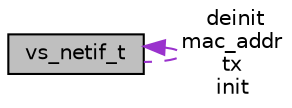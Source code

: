 digraph "vs_netif_t"
{
 // LATEX_PDF_SIZE
  edge [fontname="Helvetica",fontsize="10",labelfontname="Helvetica",labelfontsize="10"];
  node [fontname="Helvetica",fontsize="10",shape=record];
  Node1 [label="vs_netif_t",height=0.2,width=0.4,color="black", fillcolor="grey75", style="filled", fontcolor="black",tooltip="Network interface."];
  Node1 -> Node1 [dir="back",color="darkorchid3",fontsize="10",style="dashed",label=" deinit\nmac_addr\ntx\ninit" ,fontname="Helvetica"];
}
